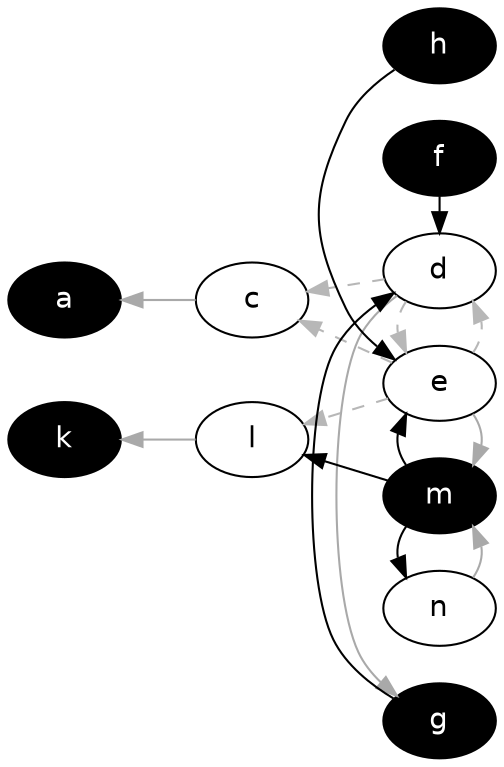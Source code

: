 digraph G {
  rankdir="LR"
  node [shape=oval style=filled fontname=Helvetica fontsize=14]
  node [fillcolor="#ffffff" fontcolor="#000000"] c l d e n;
  node [fillcolor="#000000" fontcolor="#ffffff"] a k m f g h;
  edge [dir=forward, color="#A9A9A9", style="solid"]
        "c" -> "a";
        "l" -> "k";
        "e" -> "m";
        "d" -> "g";
        "n" -> "m";
  edge [dir=forward, color="#b7b7b7", style="dashed"]
        "d" -> "c";
        "e" -> "c";
        "e" -> "l";
        "e" -> "d";
        "d" -> "e";
  edge [dir=forward, color="#000000", style="solid"]
        "m" -> "l";
        "m" -> "e";
        "f" -> "d";
        "g" -> "d";
        "h" -> "e";
        "m" -> "n";

  {rank = min; a; k}
  {rank = same; c; l}
  {rank = max; d; e; m; f; g; h; n}
}